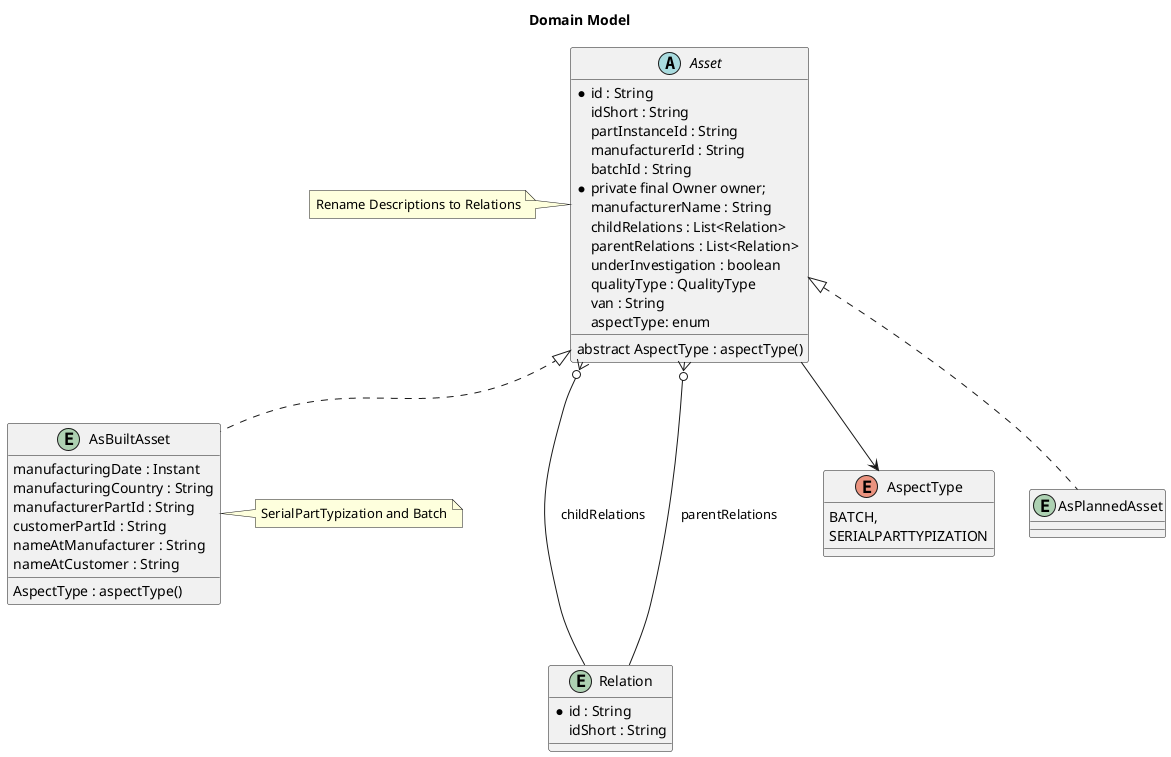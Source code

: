 @startuml

title: Domain Model

abstract Asset {
        *   id : String
        idShort : String
        partInstanceId : String
        manufacturerId : String
        batchId : String
        * private final Owner owner;
        manufacturerName : String
        childRelations : List<Relation>
        parentRelations : List<Relation>
        underInvestigation : boolean
        qualityType : QualityType
        van : String
        aspectType: enum

        abstract AspectType : aspectType()
}
note left
    Rename Descriptions to Relations
end note


entity Relation {
       *   id : String
       idShort : String
}


entity AsBuiltAsset {
        manufacturingDate : Instant
        manufacturingCountry : String
        manufacturerPartId : String
        customerPartId : String
        nameAtManufacturer : String
        nameAtCustomer : String

        AspectType : aspectType()
}

note right
    SerialPartTypization and Batch
end note

enum AspectType {
    BATCH,
    SERIALPARTTYPIZATION
}

entity AsPlannedAsset {

}

Asset --> AspectType
Asset <|.. AsBuiltAsset
Asset <|.. AsPlannedAsset
Asset }o--- Relation : childRelations
Asset }o---  Relation : parentRelations

@enduml
